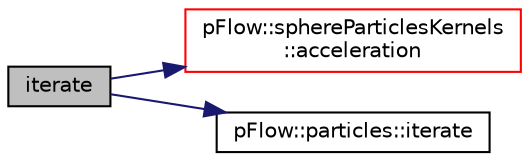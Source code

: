 digraph "iterate"
{
 // LATEX_PDF_SIZE
  edge [fontname="Helvetica",fontsize="10",labelfontname="Helvetica",labelfontsize="10"];
  node [fontname="Helvetica",fontsize="10",shape=record];
  rankdir="LR";
  Node1 [label="iterate",height=0.2,width=0.4,color="black", fillcolor="grey75", style="filled", fontcolor="black",tooltip="iterate particles"];
  Node1 -> Node2 [color="midnightblue",fontsize="10",style="solid",fontname="Helvetica"];
  Node2 [label="pFlow::sphereParticlesKernels\l::acceleration",height=0.2,width=0.4,color="red", fillcolor="white", style="filled",URL="$namespacepFlow_1_1sphereParticlesKernels.html#aecccfbc0885366153df27f43fc32793c",tooltip=" "];
  Node1 -> Node5 [color="midnightblue",fontsize="10",style="solid",fontname="Helvetica"];
  Node5 [label="pFlow::particles::iterate",height=0.2,width=0.4,color="black", fillcolor="white", style="filled",URL="$classpFlow_1_1particles.html#afa767bddda52eb71cea18f755e17d559",tooltip="This is called in time loop."];
}

